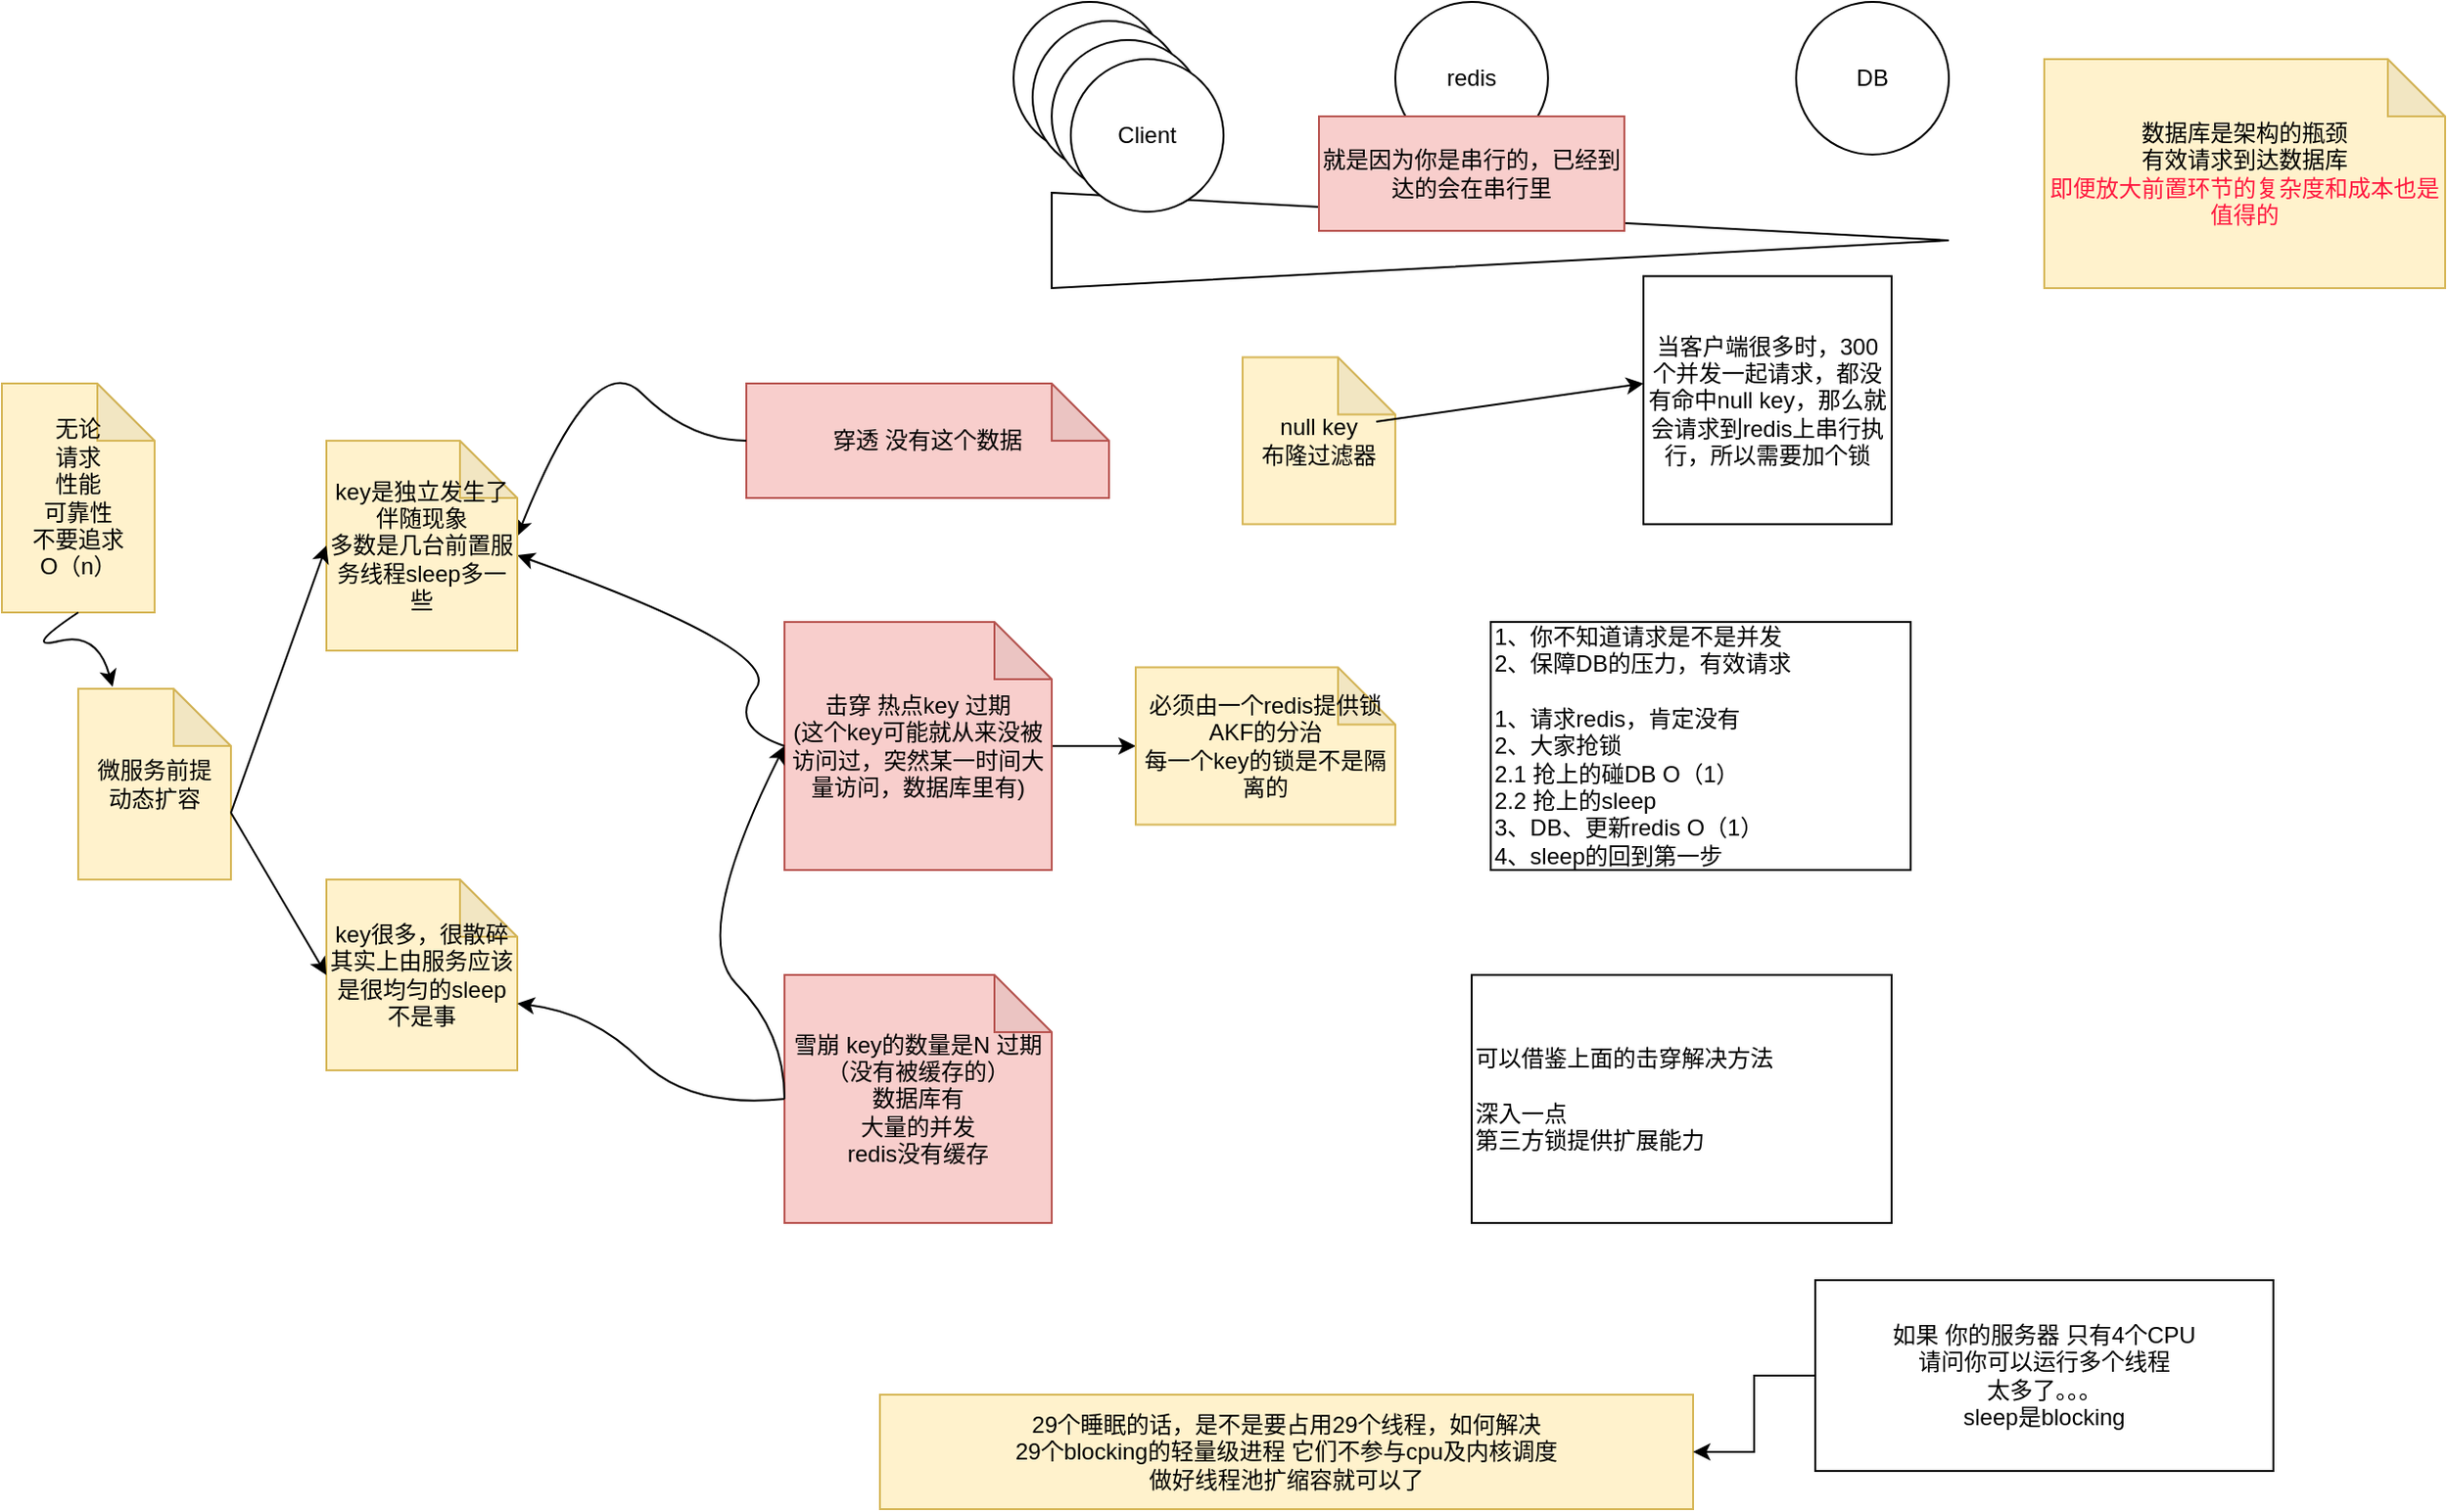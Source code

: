 <mxfile version="14.4.2" type="device"><diagram id="2fXjbdSz8hOVzEqbD08Y" name="第 1 页"><mxGraphModel dx="2249" dy="822" grid="1" gridSize="10" guides="1" tooltips="1" connect="1" arrows="1" fold="1" page="1" pageScale="1" pageWidth="827" pageHeight="1169" math="0" shadow="0"><root><mxCell id="0"/><mxCell id="1" parent="0"/><mxCell id="iHOPGJIsp3DYIhkE38AQ-1" value="穿透 没有这个数据" style="shape=note;whiteSpace=wrap;html=1;backgroundOutline=1;darkOpacity=0.05;fillColor=#f8cecc;strokeColor=#b85450;" vertex="1" parent="1"><mxGeometry x="50" y="460" width="190" height="60" as="geometry"/></mxCell><mxCell id="iHOPGJIsp3DYIhkE38AQ-2" value="redis" style="ellipse;whiteSpace=wrap;html=1;aspect=fixed;" vertex="1" parent="1"><mxGeometry x="390" y="260" width="80" height="80" as="geometry"/></mxCell><mxCell id="iHOPGJIsp3DYIhkE38AQ-3" value="Client" style="ellipse;whiteSpace=wrap;html=1;aspect=fixed;" vertex="1" parent="1"><mxGeometry x="190" y="260" width="80" height="80" as="geometry"/></mxCell><mxCell id="iHOPGJIsp3DYIhkE38AQ-4" value="DB" style="ellipse;whiteSpace=wrap;html=1;aspect=fixed;" vertex="1" parent="1"><mxGeometry x="600" y="260" width="80" height="80" as="geometry"/></mxCell><mxCell id="iHOPGJIsp3DYIhkE38AQ-5" value="数据库是架构的瓶颈&lt;br&gt;有效请求到达数据库&lt;br&gt;&lt;font color=&quot;#ff173e&quot;&gt;即便放大前置环节的复杂度和成本也是值得的&lt;/font&gt;" style="shape=note;whiteSpace=wrap;html=1;backgroundOutline=1;darkOpacity=0.05;fillColor=#fff2cc;strokeColor=#d6b656;" vertex="1" parent="1"><mxGeometry x="730" y="290" width="210" height="120" as="geometry"/></mxCell><mxCell id="iHOPGJIsp3DYIhkE38AQ-6" value="" style="triangle;whiteSpace=wrap;html=1;" vertex="1" parent="1"><mxGeometry x="210" y="360" width="470" height="50" as="geometry"/></mxCell><mxCell id="iHOPGJIsp3DYIhkE38AQ-7" value="null key&lt;br&gt;布隆过滤器" style="shape=note;whiteSpace=wrap;html=1;backgroundOutline=1;darkOpacity=0.05;fillColor=#fff2cc;strokeColor=#d6b656;" vertex="1" parent="1"><mxGeometry x="310" y="446.25" width="80" height="87.5" as="geometry"/></mxCell><mxCell id="vfGW6coEyHLz-uA0pyYu-1" value="Client" style="ellipse;whiteSpace=wrap;html=1;aspect=fixed;" vertex="1" parent="1"><mxGeometry x="200" y="270" width="80" height="80" as="geometry"/></mxCell><mxCell id="vfGW6coEyHLz-uA0pyYu-2" value="Client" style="ellipse;whiteSpace=wrap;html=1;aspect=fixed;" vertex="1" parent="1"><mxGeometry x="210" y="280" width="80" height="80" as="geometry"/></mxCell><mxCell id="vfGW6coEyHLz-uA0pyYu-3" value="Client" style="ellipse;whiteSpace=wrap;html=1;aspect=fixed;" vertex="1" parent="1"><mxGeometry x="220" y="290" width="80" height="80" as="geometry"/></mxCell><mxCell id="vfGW6coEyHLz-uA0pyYu-6" value="就是因为你是串行的，已经到达的会在串行里" style="rounded=0;whiteSpace=wrap;html=1;fillColor=#f8cecc;strokeColor=#b85450;" vertex="1" parent="1"><mxGeometry x="350" y="320" width="160" height="60" as="geometry"/></mxCell><mxCell id="vfGW6coEyHLz-uA0pyYu-7" value="" style="endArrow=classic;html=1;" edge="1" parent="1"><mxGeometry width="50" height="50" relative="1" as="geometry"><mxPoint x="380" y="480" as="sourcePoint"/><mxPoint x="520" y="460" as="targetPoint"/></mxGeometry></mxCell><mxCell id="vfGW6coEyHLz-uA0pyYu-8" value="当客户端很多时，300个并发一起请求，都没有命中null key，那么就会请求到redis上串行执行，所以需要加个锁" style="whiteSpace=wrap;html=1;aspect=fixed;" vertex="1" parent="1"><mxGeometry x="520" y="403.75" width="130" height="130" as="geometry"/></mxCell><mxCell id="vfGW6coEyHLz-uA0pyYu-17" style="edgeStyle=orthogonalEdgeStyle;rounded=0;orthogonalLoop=1;jettySize=auto;html=1;entryX=0;entryY=0.5;entryDx=0;entryDy=0;entryPerimeter=0;" edge="1" parent="1" source="vfGW6coEyHLz-uA0pyYu-9" target="vfGW6coEyHLz-uA0pyYu-15"><mxGeometry relative="1" as="geometry"/></mxCell><mxCell id="vfGW6coEyHLz-uA0pyYu-9" value="击穿 热点key 过期&lt;br&gt;(这个key可能就从来没被访问过，突然某一时间大量访问，数据库里有)" style="shape=note;whiteSpace=wrap;html=1;backgroundOutline=1;darkOpacity=0.05;fillColor=#f8cecc;strokeColor=#b85450;" vertex="1" parent="1"><mxGeometry x="70" y="585" width="140" height="130" as="geometry"/></mxCell><mxCell id="vfGW6coEyHLz-uA0pyYu-10" value="1、你不知道请求是不是并发&lt;br&gt;2、保障DB的压力，有效请求&lt;br&gt;&lt;br&gt;1、请求redis，肯定没有&lt;br&gt;2、大家抢锁&lt;br&gt;2.1 抢上的碰DB O（1）&lt;br&gt;2.2 抢上的sleep&lt;br&gt;3、DB、更新redis O（1）&lt;br&gt;4、sleep的回到第一步" style="rounded=0;whiteSpace=wrap;html=1;align=left;" vertex="1" parent="1"><mxGeometry x="440" y="585" width="220" height="130" as="geometry"/></mxCell><mxCell id="vfGW6coEyHLz-uA0pyYu-11" value="雪崩 key的数量是N 过期&lt;br&gt;（没有被缓存的）&lt;br&gt;数据库有&lt;br&gt;大量的并发&lt;br&gt;redis没有缓存" style="shape=note;whiteSpace=wrap;html=1;backgroundOutline=1;darkOpacity=0.05;fillColor=#f8cecc;strokeColor=#b85450;" vertex="1" parent="1"><mxGeometry x="70" y="770" width="140" height="130" as="geometry"/></mxCell><mxCell id="vfGW6coEyHLz-uA0pyYu-13" value="" style="curved=1;endArrow=classic;html=1;exitX=0;exitY=0.5;exitDx=0;exitDy=0;exitPerimeter=0;entryX=0;entryY=0.5;entryDx=0;entryDy=0;entryPerimeter=0;" edge="1" parent="1" source="vfGW6coEyHLz-uA0pyYu-11" target="vfGW6coEyHLz-uA0pyYu-9"><mxGeometry width="50" height="50" relative="1" as="geometry"><mxPoint x="20" y="800" as="sourcePoint"/><mxPoint x="70" y="750" as="targetPoint"/><Array as="points"><mxPoint x="70" y="800"/><mxPoint x="20" y="750"/></Array></mxGeometry></mxCell><mxCell id="vfGW6coEyHLz-uA0pyYu-14" value="可以借鉴上面的击穿解决方法&lt;br&gt;&lt;br&gt;深入一点&lt;br&gt;第三方锁提供扩展能力" style="rounded=0;whiteSpace=wrap;html=1;align=left;" vertex="1" parent="1"><mxGeometry x="430" y="770" width="220" height="130" as="geometry"/></mxCell><mxCell id="vfGW6coEyHLz-uA0pyYu-15" value="必须由一个redis提供锁&lt;br&gt;AKF的分治&lt;br&gt;每一个key的锁是不是隔离的" style="shape=note;whiteSpace=wrap;html=1;backgroundOutline=1;darkOpacity=0.05;align=center;fillColor=#fff2cc;strokeColor=#d6b656;" vertex="1" parent="1"><mxGeometry x="254" y="608.75" width="136" height="82.5" as="geometry"/></mxCell><mxCell id="vfGW6coEyHLz-uA0pyYu-18" value="29个睡眠的话，是不是要占用29个线程，如何解决&lt;br&gt;29个blocking的轻量级进程 它们不参与cpu及内核调度&lt;br&gt;做好线程池扩缩容就可以了" style="rounded=0;whiteSpace=wrap;html=1;align=center;fillColor=#fff2cc;strokeColor=#d6b656;" vertex="1" parent="1"><mxGeometry x="120" y="990" width="426" height="60" as="geometry"/></mxCell><mxCell id="vfGW6coEyHLz-uA0pyYu-20" style="edgeStyle=orthogonalEdgeStyle;rounded=0;orthogonalLoop=1;jettySize=auto;html=1;entryX=1;entryY=0.5;entryDx=0;entryDy=0;" edge="1" parent="1" source="vfGW6coEyHLz-uA0pyYu-19" target="vfGW6coEyHLz-uA0pyYu-18"><mxGeometry relative="1" as="geometry"/></mxCell><mxCell id="vfGW6coEyHLz-uA0pyYu-19" value="如果 你的服务器 只有4个CPU&lt;br&gt;请问你可以运行多个线程&lt;br&gt;太多了。。。&lt;br&gt;sleep是blocking" style="rounded=0;whiteSpace=wrap;html=1;align=center;" vertex="1" parent="1"><mxGeometry x="610" y="930" width="240" height="100" as="geometry"/></mxCell><mxCell id="vfGW6coEyHLz-uA0pyYu-21" value="" style="curved=1;endArrow=classic;html=1;" edge="1" parent="1"><mxGeometry width="50" height="50" relative="1" as="geometry"><mxPoint x="70" y="650" as="sourcePoint"/><mxPoint x="-70" y="550" as="targetPoint"/><Array as="points"><mxPoint x="40" y="640"/><mxPoint x="70" y="600"/></Array></mxGeometry></mxCell><mxCell id="vfGW6coEyHLz-uA0pyYu-22" value="" style="curved=1;endArrow=classic;html=1;exitX=0;exitY=0.5;exitDx=0;exitDy=0;exitPerimeter=0;" edge="1" parent="1" source="iHOPGJIsp3DYIhkE38AQ-1"><mxGeometry width="50" height="50" relative="1" as="geometry"><mxPoint x="-30" y="490" as="sourcePoint"/><mxPoint x="-70" y="540" as="targetPoint"/><Array as="points"><mxPoint x="20" y="490"/><mxPoint x="-30" y="440"/></Array></mxGeometry></mxCell><mxCell id="vfGW6coEyHLz-uA0pyYu-23" value="key是独立发生了伴随现象&lt;br&gt;多数是几台前置服务线程sleep多一些" style="shape=note;whiteSpace=wrap;html=1;backgroundOutline=1;darkOpacity=0.05;align=center;fillColor=#fff2cc;strokeColor=#d6b656;" vertex="1" parent="1"><mxGeometry x="-170" y="490" width="100" height="110" as="geometry"/></mxCell><mxCell id="vfGW6coEyHLz-uA0pyYu-24" value="key很多，很散碎&lt;br&gt;其实上由服务应该是很均匀的sleep不是事" style="shape=note;whiteSpace=wrap;html=1;backgroundOutline=1;darkOpacity=0.05;align=center;fillColor=#fff2cc;strokeColor=#d6b656;" vertex="1" parent="1"><mxGeometry x="-170" y="720" width="100" height="100" as="geometry"/></mxCell><mxCell id="vfGW6coEyHLz-uA0pyYu-25" value="" style="curved=1;endArrow=classic;html=1;exitX=0;exitY=0.5;exitDx=0;exitDy=0;exitPerimeter=0;" edge="1" parent="1" source="vfGW6coEyHLz-uA0pyYu-11"><mxGeometry width="50" height="50" relative="1" as="geometry"><mxPoint x="-30" y="840" as="sourcePoint"/><mxPoint x="-70" y="785" as="targetPoint"/><Array as="points"><mxPoint x="20" y="840"/><mxPoint x="-30" y="790"/></Array></mxGeometry></mxCell><mxCell id="vfGW6coEyHLz-uA0pyYu-27" value="微服务前提&lt;br&gt;动态扩容" style="shape=note;whiteSpace=wrap;html=1;backgroundOutline=1;darkOpacity=0.05;align=center;fillColor=#fff2cc;strokeColor=#d6b656;" vertex="1" parent="1"><mxGeometry x="-300" y="620" width="80" height="100" as="geometry"/></mxCell><mxCell id="vfGW6coEyHLz-uA0pyYu-28" value="无论&lt;br&gt;请求&lt;br&gt;性能&lt;br&gt;可靠性&lt;br&gt;不要追求&lt;br&gt;O（n）" style="shape=note;whiteSpace=wrap;html=1;backgroundOutline=1;darkOpacity=0.05;align=center;fillColor=#fff2cc;strokeColor=#d6b656;" vertex="1" parent="1"><mxGeometry x="-340" y="460" width="80" height="120" as="geometry"/></mxCell><mxCell id="vfGW6coEyHLz-uA0pyYu-31" value="" style="curved=1;endArrow=classic;html=1;exitX=0.5;exitY=1;exitDx=0;exitDy=0;exitPerimeter=0;entryX=0.225;entryY=-0.01;entryDx=0;entryDy=0;entryPerimeter=0;" edge="1" parent="1" source="vfGW6coEyHLz-uA0pyYu-28" target="vfGW6coEyHLz-uA0pyYu-27"><mxGeometry width="50" height="50" relative="1" as="geometry"><mxPoint x="-440" y="640" as="sourcePoint"/><mxPoint x="-390" y="590" as="targetPoint"/><Array as="points"><mxPoint x="-330" y="600"/><mxPoint x="-290" y="590"/></Array></mxGeometry></mxCell><mxCell id="vfGW6coEyHLz-uA0pyYu-32" value="" style="endArrow=classic;html=1;entryX=0;entryY=0.5;entryDx=0;entryDy=0;entryPerimeter=0;exitX=0;exitY=0;exitDx=80;exitDy=65;exitPerimeter=0;" edge="1" parent="1" source="vfGW6coEyHLz-uA0pyYu-27" target="vfGW6coEyHLz-uA0pyYu-23"><mxGeometry width="50" height="50" relative="1" as="geometry"><mxPoint x="-220" y="658.75" as="sourcePoint"/><mxPoint x="-170" y="608.75" as="targetPoint"/></mxGeometry></mxCell><mxCell id="vfGW6coEyHLz-uA0pyYu-33" value="" style="endArrow=classic;html=1;exitX=0;exitY=0;exitDx=80;exitDy=65;exitPerimeter=0;entryX=0;entryY=0.5;entryDx=0;entryDy=0;entryPerimeter=0;" edge="1" parent="1" source="vfGW6coEyHLz-uA0pyYu-27" target="vfGW6coEyHLz-uA0pyYu-24"><mxGeometry width="50" height="50" relative="1" as="geometry"><mxPoint x="-220" y="700" as="sourcePoint"/><mxPoint x="-180" y="770" as="targetPoint"/></mxGeometry></mxCell></root></mxGraphModel></diagram></mxfile>